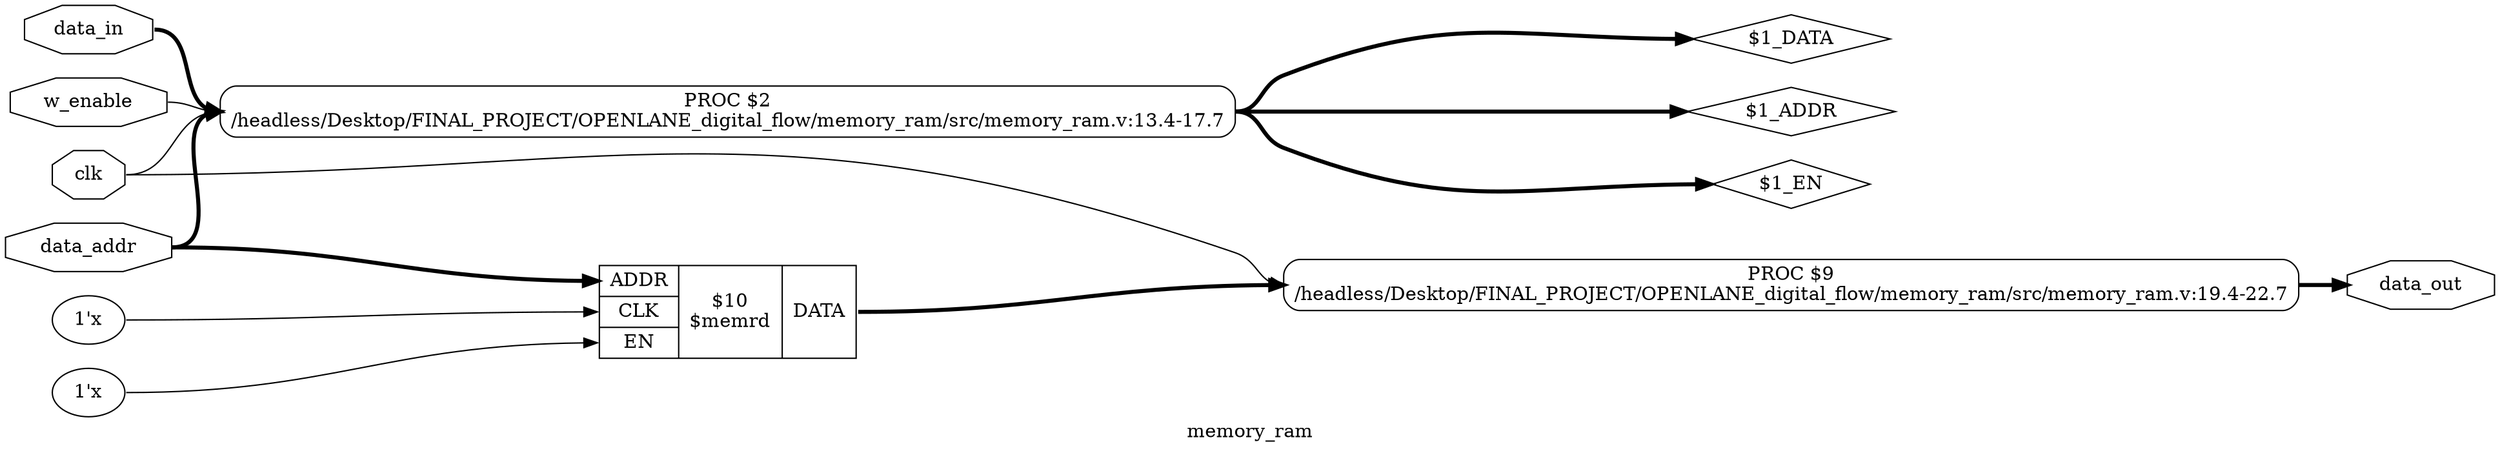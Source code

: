 digraph "memory_ram" {
label="memory_ram";
rankdir="LR";
remincross=true;
n12 [ shape=octagon, label="data_out", color="black", fontcolor="black" ];
n13 [ shape=octagon, label="data_in", color="black", fontcolor="black" ];
n14 [ shape=octagon, label="data_addr", color="black", fontcolor="black" ];
n15 [ shape=octagon, label="w_enable", color="black", fontcolor="black" ];
n16 [ shape=octagon, label="clk", color="black", fontcolor="black" ];
v0 [ label="1'x" ];
v1 [ label="1'x" ];
c21 [ shape=record, label="{{<p17> ADDR|<p18> CLK|<p19> EN}|$10\n$memrd|{<p20> DATA}}" ];
p2 [shape=box, style=rounded, label="PROC $9\n/headless/Desktop/FINAL_PROJECT/OPENLANE_digital_flow/memory_ram/src/memory_ram.v:19.4-22.7"];
p3 [shape=box, style=rounded, label="PROC $2\n/headless/Desktop/FINAL_PROJECT/OPENLANE_digital_flow/memory_ram/src/memory_ram.v:13.4-17.7"];
c21:p20:e -> p2:w [color="black", style="setlinewidth(3)", label=""];
n10 [ shape=diamond, label="$1_DATA" ];
p3:e -> n10:w [color="black", style="setlinewidth(3)", label=""];
n11 [ shape=diamond, label="$1_ADDR" ];
p3:e -> n11:w [color="black", style="setlinewidth(3)", label=""];
p2:e -> n12:w [color="black", style="setlinewidth(3)", label=""];
n13:e -> p3:w [color="black", style="setlinewidth(3)", label=""];
n14:e -> c21:p17:w [color="black", style="setlinewidth(3)", label=""];
n14:e -> p3:w [color="black", style="setlinewidth(3)", label=""];
n15:e -> p3:w [color="black", label=""];
n16:e -> p2:w [color="black", label=""];
n16:e -> p3:w [color="black", label=""];
n9 [ shape=diamond, label="$1_EN" ];
p3:e -> n9:w [color="black", style="setlinewidth(3)", label=""];
v0:e -> c21:p19:w [color="black", label=""];
v1:e -> c21:p18:w [color="black", label=""];
}
